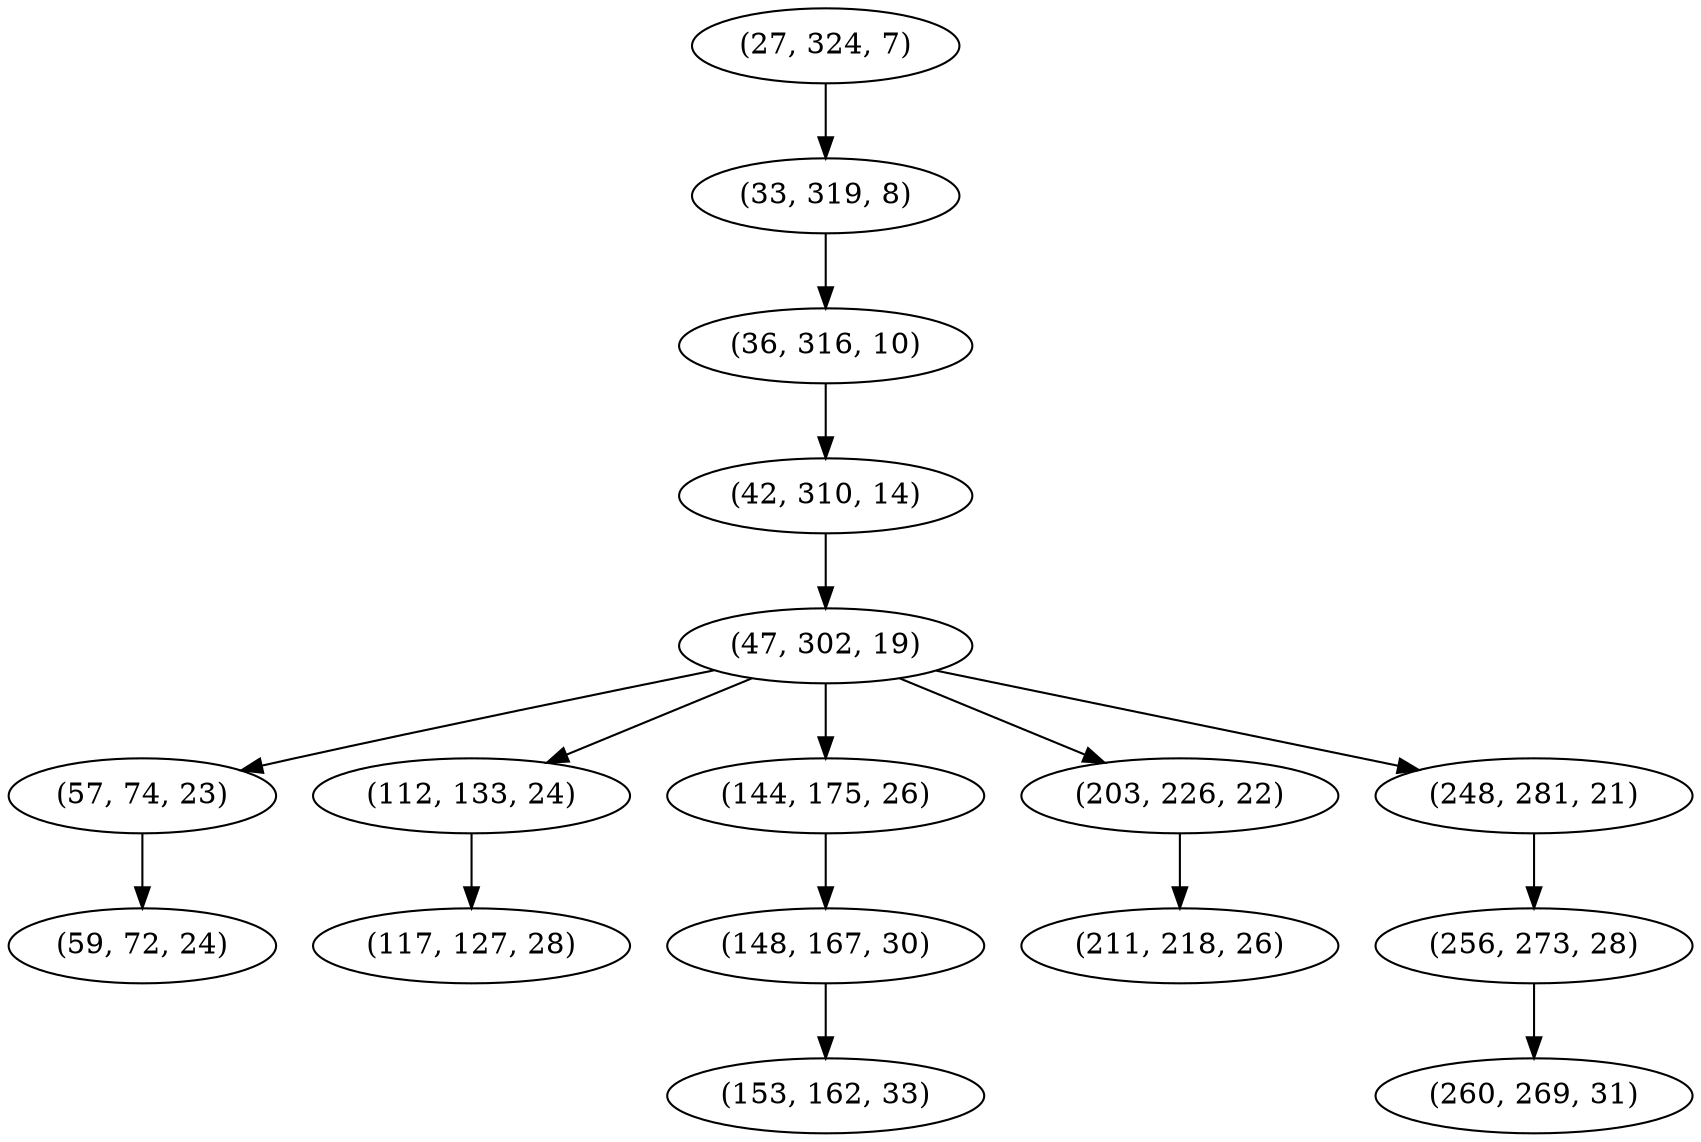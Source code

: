 digraph tree {
    "(27, 324, 7)";
    "(33, 319, 8)";
    "(36, 316, 10)";
    "(42, 310, 14)";
    "(47, 302, 19)";
    "(57, 74, 23)";
    "(59, 72, 24)";
    "(112, 133, 24)";
    "(117, 127, 28)";
    "(144, 175, 26)";
    "(148, 167, 30)";
    "(153, 162, 33)";
    "(203, 226, 22)";
    "(211, 218, 26)";
    "(248, 281, 21)";
    "(256, 273, 28)";
    "(260, 269, 31)";
    "(27, 324, 7)" -> "(33, 319, 8)";
    "(33, 319, 8)" -> "(36, 316, 10)";
    "(36, 316, 10)" -> "(42, 310, 14)";
    "(42, 310, 14)" -> "(47, 302, 19)";
    "(47, 302, 19)" -> "(57, 74, 23)";
    "(47, 302, 19)" -> "(112, 133, 24)";
    "(47, 302, 19)" -> "(144, 175, 26)";
    "(47, 302, 19)" -> "(203, 226, 22)";
    "(47, 302, 19)" -> "(248, 281, 21)";
    "(57, 74, 23)" -> "(59, 72, 24)";
    "(112, 133, 24)" -> "(117, 127, 28)";
    "(144, 175, 26)" -> "(148, 167, 30)";
    "(148, 167, 30)" -> "(153, 162, 33)";
    "(203, 226, 22)" -> "(211, 218, 26)";
    "(248, 281, 21)" -> "(256, 273, 28)";
    "(256, 273, 28)" -> "(260, 269, 31)";
}

